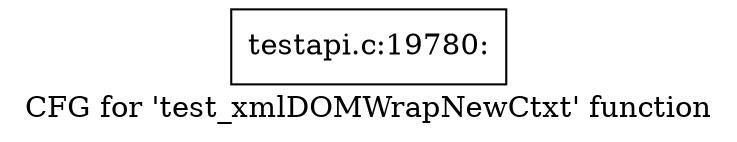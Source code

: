 digraph "CFG for 'test_xmlDOMWrapNewCtxt' function" {
	label="CFG for 'test_xmlDOMWrapNewCtxt' function";

	Node0x4b95640 [shape=record,label="{testapi.c:19780:}"];
}
